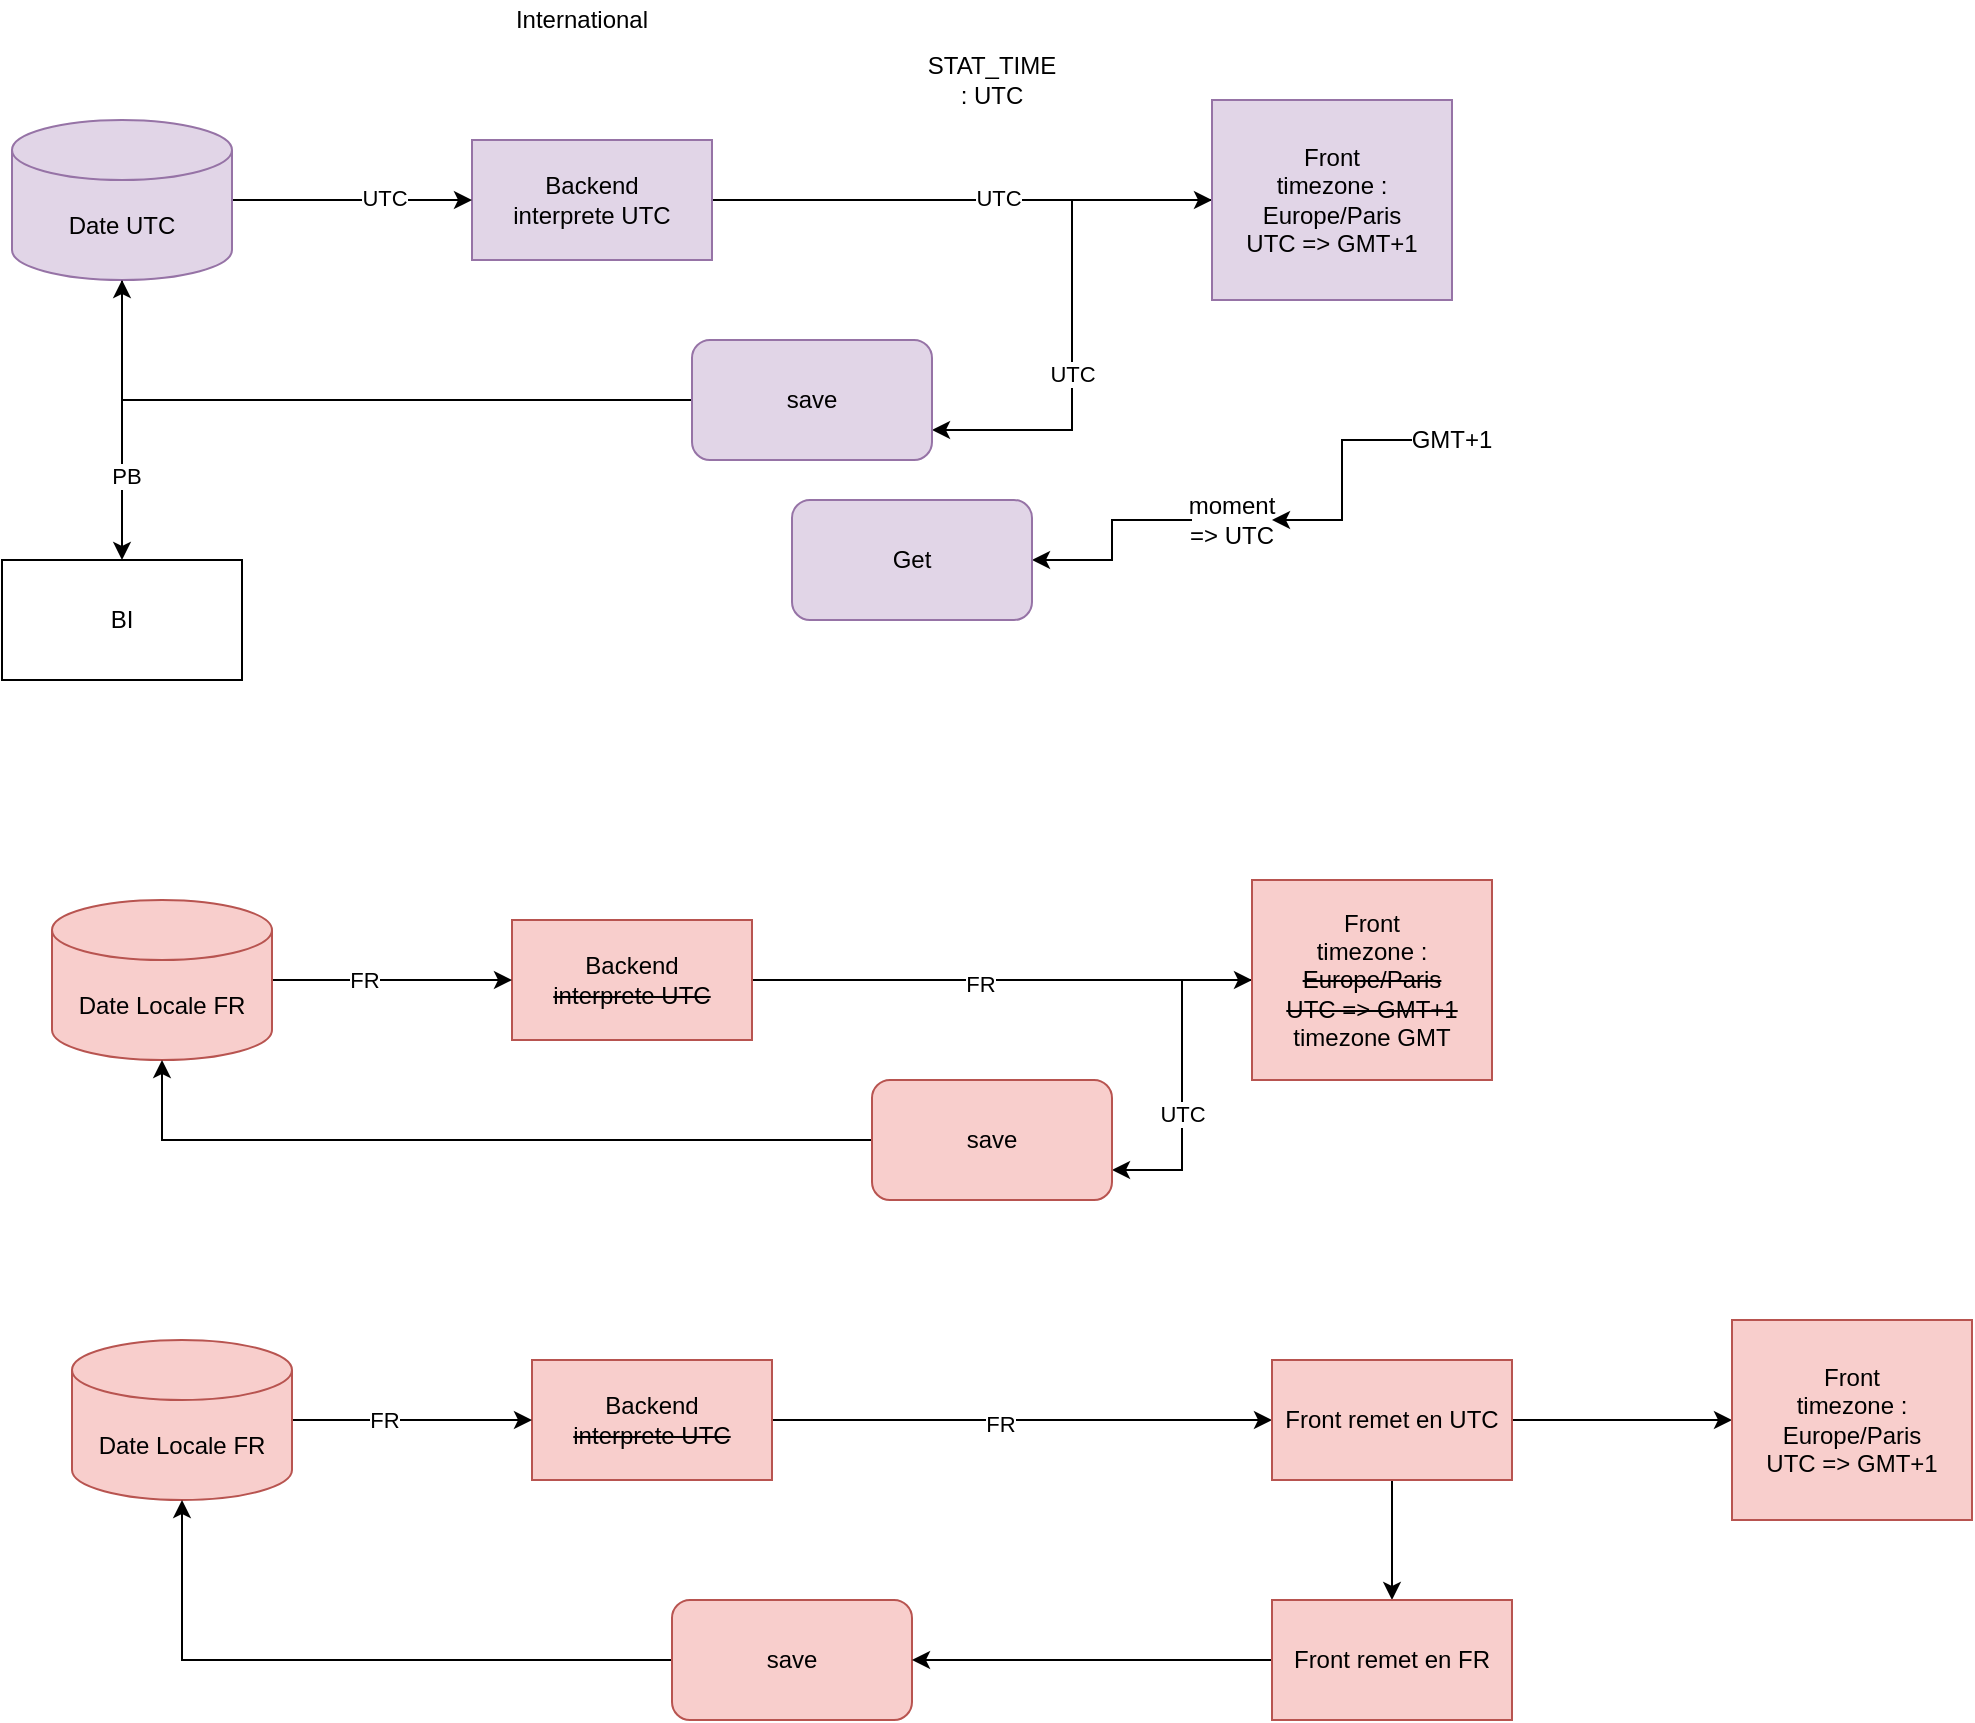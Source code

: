 <mxfile version="14.4.3" type="device" pages="2"><diagram id="I2Qub8pHJP6TL_-t5rS6" name="Page-1"><mxGraphModel dx="1024" dy="592" grid="1" gridSize="10" guides="1" tooltips="1" connect="1" arrows="1" fold="1" page="1" pageScale="1" pageWidth="1654" pageHeight="1169" math="0" shadow="0"><root><mxCell id="0"/><mxCell id="1" parent="0"/><mxCell id="7CfAK6CbeMH8ryjOY5bH-5" style="edgeStyle=orthogonalEdgeStyle;rounded=0;orthogonalLoop=1;jettySize=auto;html=1;" edge="1" parent="1" source="7CfAK6CbeMH8ryjOY5bH-1" target="7CfAK6CbeMH8ryjOY5bH-4"><mxGeometry relative="1" as="geometry"/></mxCell><mxCell id="7CfAK6CbeMH8ryjOY5bH-7" value="UTC" style="edgeLabel;html=1;align=center;verticalAlign=middle;resizable=0;points=[];" vertex="1" connectable="0" parent="7CfAK6CbeMH8ryjOY5bH-5"><mxGeometry x="0.145" y="1" relative="1" as="geometry"><mxPoint as="offset"/></mxGeometry></mxCell><mxCell id="7CfAK6CbeMH8ryjOY5bH-1" value="Backend&lt;br&gt;interprete UTC" style="rounded=0;whiteSpace=wrap;html=1;fillColor=#e1d5e7;strokeColor=#9673a6;" vertex="1" parent="1"><mxGeometry x="290" y="100" width="120" height="60" as="geometry"/></mxCell><mxCell id="7CfAK6CbeMH8ryjOY5bH-3" style="edgeStyle=orthogonalEdgeStyle;rounded=0;orthogonalLoop=1;jettySize=auto;html=1;" edge="1" parent="1" source="7CfAK6CbeMH8ryjOY5bH-2" target="7CfAK6CbeMH8ryjOY5bH-1"><mxGeometry relative="1" as="geometry"/></mxCell><mxCell id="7CfAK6CbeMH8ryjOY5bH-6" value="UTC" style="edgeLabel;html=1;align=center;verticalAlign=middle;resizable=0;points=[];" vertex="1" connectable="0" parent="7CfAK6CbeMH8ryjOY5bH-3"><mxGeometry x="0.257" y="1" relative="1" as="geometry"><mxPoint as="offset"/></mxGeometry></mxCell><mxCell id="7CfAK6CbeMH8ryjOY5bH-15" style="edgeStyle=orthogonalEdgeStyle;rounded=0;orthogonalLoop=1;jettySize=auto;html=1;" edge="1" parent="1" source="7CfAK6CbeMH8ryjOY5bH-2" target="7CfAK6CbeMH8ryjOY5bH-14"><mxGeometry relative="1" as="geometry"/></mxCell><mxCell id="7CfAK6CbeMH8ryjOY5bH-16" value="PB" style="edgeLabel;html=1;align=center;verticalAlign=middle;resizable=0;points=[];" vertex="1" connectable="0" parent="7CfAK6CbeMH8ryjOY5bH-15"><mxGeometry x="0.401" y="2" relative="1" as="geometry"><mxPoint as="offset"/></mxGeometry></mxCell><mxCell id="7CfAK6CbeMH8ryjOY5bH-2" value="Date UTC" style="shape=cylinder3;whiteSpace=wrap;html=1;boundedLbl=1;backgroundOutline=1;size=15;fillColor=#e1d5e7;strokeColor=#9673a6;" vertex="1" parent="1"><mxGeometry x="60" y="90" width="110" height="80" as="geometry"/></mxCell><mxCell id="7CfAK6CbeMH8ryjOY5bH-10" style="edgeStyle=orthogonalEdgeStyle;rounded=0;orthogonalLoop=1;jettySize=auto;html=1;entryX=1;entryY=0.75;entryDx=0;entryDy=0;" edge="1" parent="1" source="7CfAK6CbeMH8ryjOY5bH-4" target="7CfAK6CbeMH8ryjOY5bH-9"><mxGeometry relative="1" as="geometry"/></mxCell><mxCell id="7CfAK6CbeMH8ryjOY5bH-11" value="UTC" style="edgeLabel;html=1;align=center;verticalAlign=middle;resizable=0;points=[];" vertex="1" connectable="0" parent="7CfAK6CbeMH8ryjOY5bH-10"><mxGeometry x="0.232" relative="1" as="geometry"><mxPoint as="offset"/></mxGeometry></mxCell><mxCell id="7CfAK6CbeMH8ryjOY5bH-4" value="Front&lt;br&gt;timezone : Europe/Paris&lt;br&gt;UTC =&amp;gt; GMT+1" style="rounded=0;whiteSpace=wrap;html=1;fillColor=#e1d5e7;strokeColor=#9673a6;" vertex="1" parent="1"><mxGeometry x="660" y="80" width="120" height="100" as="geometry"/></mxCell><mxCell id="7CfAK6CbeMH8ryjOY5bH-12" style="edgeStyle=orthogonalEdgeStyle;rounded=0;orthogonalLoop=1;jettySize=auto;html=1;" edge="1" parent="1" source="7CfAK6CbeMH8ryjOY5bH-9" target="7CfAK6CbeMH8ryjOY5bH-2"><mxGeometry relative="1" as="geometry"/></mxCell><mxCell id="7CfAK6CbeMH8ryjOY5bH-9" value="save" style="rounded=1;whiteSpace=wrap;html=1;fillColor=#e1d5e7;strokeColor=#9673a6;" vertex="1" parent="1"><mxGeometry x="400" y="200" width="120" height="60" as="geometry"/></mxCell><mxCell id="7CfAK6CbeMH8ryjOY5bH-14" value="BI" style="rounded=0;whiteSpace=wrap;html=1;" vertex="1" parent="1"><mxGeometry x="55" y="310" width="120" height="60" as="geometry"/></mxCell><mxCell id="7CfAK6CbeMH8ryjOY5bH-17" value="International" style="text;html=1;strokeColor=none;fillColor=none;align=center;verticalAlign=middle;whiteSpace=wrap;rounded=0;" vertex="1" parent="1"><mxGeometry x="260" y="30" width="170" height="20" as="geometry"/></mxCell><mxCell id="7CfAK6CbeMH8ryjOY5bH-18" style="edgeStyle=orthogonalEdgeStyle;rounded=0;orthogonalLoop=1;jettySize=auto;html=1;" edge="1" parent="1" source="7CfAK6CbeMH8ryjOY5bH-20" target="7CfAK6CbeMH8ryjOY5bH-27"><mxGeometry relative="1" as="geometry"/></mxCell><mxCell id="7CfAK6CbeMH8ryjOY5bH-31" value="FR" style="edgeLabel;html=1;align=center;verticalAlign=middle;resizable=0;points=[];" vertex="1" connectable="0" parent="7CfAK6CbeMH8ryjOY5bH-18"><mxGeometry x="-0.094" y="-2" relative="1" as="geometry"><mxPoint as="offset"/></mxGeometry></mxCell><mxCell id="7CfAK6CbeMH8ryjOY5bH-20" value="Backend&lt;br&gt;&lt;strike&gt;interprete UTC&lt;/strike&gt;" style="rounded=0;whiteSpace=wrap;html=1;fillColor=#f8cecc;strokeColor=#b85450;" vertex="1" parent="1"><mxGeometry x="310" y="490" width="120" height="60" as="geometry"/></mxCell><mxCell id="7CfAK6CbeMH8ryjOY5bH-21" style="edgeStyle=orthogonalEdgeStyle;rounded=0;orthogonalLoop=1;jettySize=auto;html=1;" edge="1" parent="1" source="7CfAK6CbeMH8ryjOY5bH-24" target="7CfAK6CbeMH8ryjOY5bH-20"><mxGeometry relative="1" as="geometry"/></mxCell><mxCell id="7CfAK6CbeMH8ryjOY5bH-30" value="FR" style="edgeLabel;html=1;align=center;verticalAlign=middle;resizable=0;points=[];" vertex="1" connectable="0" parent="7CfAK6CbeMH8ryjOY5bH-21"><mxGeometry x="-0.23" relative="1" as="geometry"><mxPoint as="offset"/></mxGeometry></mxCell><mxCell id="7CfAK6CbeMH8ryjOY5bH-24" value="Date Locale FR" style="shape=cylinder3;whiteSpace=wrap;html=1;boundedLbl=1;backgroundOutline=1;size=15;fillColor=#f8cecc;strokeColor=#b85450;" vertex="1" parent="1"><mxGeometry x="80" y="480" width="110" height="80" as="geometry"/></mxCell><mxCell id="7CfAK6CbeMH8ryjOY5bH-25" style="edgeStyle=orthogonalEdgeStyle;rounded=0;orthogonalLoop=1;jettySize=auto;html=1;entryX=1;entryY=0.75;entryDx=0;entryDy=0;" edge="1" parent="1" source="7CfAK6CbeMH8ryjOY5bH-27" target="7CfAK6CbeMH8ryjOY5bH-29"><mxGeometry relative="1" as="geometry"/></mxCell><mxCell id="7CfAK6CbeMH8ryjOY5bH-26" value="UTC" style="edgeLabel;html=1;align=center;verticalAlign=middle;resizable=0;points=[];" vertex="1" connectable="0" parent="7CfAK6CbeMH8ryjOY5bH-25"><mxGeometry x="0.232" relative="1" as="geometry"><mxPoint as="offset"/></mxGeometry></mxCell><mxCell id="7CfAK6CbeMH8ryjOY5bH-27" value="Front&lt;br&gt;timezone : &lt;strike&gt;Europe/Paris&lt;/strike&gt;&lt;br&gt;&lt;strike&gt;UTC =&amp;gt; GMT+1&lt;/strike&gt;&lt;br&gt;timezone GMT" style="rounded=0;whiteSpace=wrap;html=1;fillColor=#f8cecc;strokeColor=#b85450;" vertex="1" parent="1"><mxGeometry x="680" y="470" width="120" height="100" as="geometry"/></mxCell><mxCell id="7CfAK6CbeMH8ryjOY5bH-28" style="edgeStyle=orthogonalEdgeStyle;rounded=0;orthogonalLoop=1;jettySize=auto;html=1;" edge="1" parent="1" source="7CfAK6CbeMH8ryjOY5bH-29" target="7CfAK6CbeMH8ryjOY5bH-24"><mxGeometry relative="1" as="geometry"/></mxCell><mxCell id="7CfAK6CbeMH8ryjOY5bH-29" value="save" style="rounded=1;whiteSpace=wrap;html=1;fillColor=#f8cecc;strokeColor=#b85450;" vertex="1" parent="1"><mxGeometry x="490" y="570" width="120" height="60" as="geometry"/></mxCell><mxCell id="7CfAK6CbeMH8ryjOY5bH-32" style="edgeStyle=orthogonalEdgeStyle;rounded=0;orthogonalLoop=1;jettySize=auto;html=1;" edge="1" parent="1" source="7CfAK6CbeMH8ryjOY5bH-34"><mxGeometry relative="1" as="geometry"><mxPoint x="690" y="740" as="targetPoint"/></mxGeometry></mxCell><mxCell id="7CfAK6CbeMH8ryjOY5bH-33" value="FR" style="edgeLabel;html=1;align=center;verticalAlign=middle;resizable=0;points=[];" vertex="1" connectable="0" parent="7CfAK6CbeMH8ryjOY5bH-32"><mxGeometry x="-0.094" y="-2" relative="1" as="geometry"><mxPoint as="offset"/></mxGeometry></mxCell><mxCell id="7CfAK6CbeMH8ryjOY5bH-34" value="Backend&lt;br&gt;&lt;strike&gt;interprete UTC&lt;/strike&gt;" style="rounded=0;whiteSpace=wrap;html=1;fillColor=#f8cecc;strokeColor=#b85450;" vertex="1" parent="1"><mxGeometry x="320" y="710" width="120" height="60" as="geometry"/></mxCell><mxCell id="7CfAK6CbeMH8ryjOY5bH-35" style="edgeStyle=orthogonalEdgeStyle;rounded=0;orthogonalLoop=1;jettySize=auto;html=1;" edge="1" parent="1" source="7CfAK6CbeMH8ryjOY5bH-37" target="7CfAK6CbeMH8ryjOY5bH-34"><mxGeometry relative="1" as="geometry"/></mxCell><mxCell id="7CfAK6CbeMH8ryjOY5bH-36" value="FR" style="edgeLabel;html=1;align=center;verticalAlign=middle;resizable=0;points=[];" vertex="1" connectable="0" parent="7CfAK6CbeMH8ryjOY5bH-35"><mxGeometry x="-0.23" relative="1" as="geometry"><mxPoint as="offset"/></mxGeometry></mxCell><mxCell id="7CfAK6CbeMH8ryjOY5bH-37" value="Date Locale FR" style="shape=cylinder3;whiteSpace=wrap;html=1;boundedLbl=1;backgroundOutline=1;size=15;fillColor=#f8cecc;strokeColor=#b85450;" vertex="1" parent="1"><mxGeometry x="90" y="700" width="110" height="80" as="geometry"/></mxCell><mxCell id="7CfAK6CbeMH8ryjOY5bH-41" style="edgeStyle=orthogonalEdgeStyle;rounded=0;orthogonalLoop=1;jettySize=auto;html=1;" edge="1" parent="1" source="7CfAK6CbeMH8ryjOY5bH-42" target="7CfAK6CbeMH8ryjOY5bH-37"><mxGeometry relative="1" as="geometry"/></mxCell><mxCell id="7CfAK6CbeMH8ryjOY5bH-42" value="save" style="rounded=1;whiteSpace=wrap;html=1;fillColor=#f8cecc;strokeColor=#b85450;" vertex="1" parent="1"><mxGeometry x="390" y="830" width="120" height="60" as="geometry"/></mxCell><mxCell id="7CfAK6CbeMH8ryjOY5bH-45" style="edgeStyle=orthogonalEdgeStyle;rounded=0;orthogonalLoop=1;jettySize=auto;html=1;entryX=0;entryY=0.5;entryDx=0;entryDy=0;" edge="1" parent="1" source="7CfAK6CbeMH8ryjOY5bH-43" target="7CfAK6CbeMH8ryjOY5bH-44"><mxGeometry relative="1" as="geometry"/></mxCell><mxCell id="7CfAK6CbeMH8ryjOY5bH-47" style="edgeStyle=orthogonalEdgeStyle;rounded=0;orthogonalLoop=1;jettySize=auto;html=1;entryX=0.5;entryY=0;entryDx=0;entryDy=0;" edge="1" parent="1" source="7CfAK6CbeMH8ryjOY5bH-43" target="7CfAK6CbeMH8ryjOY5bH-46"><mxGeometry relative="1" as="geometry"/></mxCell><mxCell id="7CfAK6CbeMH8ryjOY5bH-43" value="Front remet en UTC" style="rounded=0;whiteSpace=wrap;html=1;fillColor=#f8cecc;strokeColor=#b85450;" vertex="1" parent="1"><mxGeometry x="690" y="710" width="120" height="60" as="geometry"/></mxCell><mxCell id="7CfAK6CbeMH8ryjOY5bH-44" value="Front&lt;br&gt;timezone : Europe/Paris&lt;br&gt;UTC =&amp;gt; GMT+1&lt;br&gt;" style="rounded=0;whiteSpace=wrap;html=1;fillColor=#f8cecc;strokeColor=#b85450;" vertex="1" parent="1"><mxGeometry x="920" y="690" width="120" height="100" as="geometry"/></mxCell><mxCell id="7CfAK6CbeMH8ryjOY5bH-48" style="edgeStyle=orthogonalEdgeStyle;rounded=0;orthogonalLoop=1;jettySize=auto;html=1;entryX=1;entryY=0.5;entryDx=0;entryDy=0;" edge="1" parent="1" source="7CfAK6CbeMH8ryjOY5bH-46" target="7CfAK6CbeMH8ryjOY5bH-42"><mxGeometry relative="1" as="geometry"/></mxCell><mxCell id="7CfAK6CbeMH8ryjOY5bH-46" value="Front remet en FR" style="rounded=0;whiteSpace=wrap;html=1;fillColor=#f8cecc;strokeColor=#b85450;" vertex="1" parent="1"><mxGeometry x="690" y="830" width="120" height="60" as="geometry"/></mxCell><mxCell id="7CfAK6CbeMH8ryjOY5bH-49" value="STAT_TIME : UTC" style="text;html=1;strokeColor=none;fillColor=none;align=center;verticalAlign=middle;whiteSpace=wrap;rounded=0;" vertex="1" parent="1"><mxGeometry x="530" y="60" width="40" height="20" as="geometry"/></mxCell><mxCell id="7CfAK6CbeMH8ryjOY5bH-54" style="edgeStyle=orthogonalEdgeStyle;rounded=0;orthogonalLoop=1;jettySize=auto;html=1;" edge="1" parent="1" source="7CfAK6CbeMH8ryjOY5bH-50" target="7CfAK6CbeMH8ryjOY5bH-53"><mxGeometry relative="1" as="geometry"/></mxCell><mxCell id="7CfAK6CbeMH8ryjOY5bH-50" value="moment =&amp;gt; UTC" style="text;html=1;strokeColor=none;fillColor=none;align=center;verticalAlign=middle;whiteSpace=wrap;rounded=0;" vertex="1" parent="1"><mxGeometry x="650" y="280" width="40" height="20" as="geometry"/></mxCell><mxCell id="7CfAK6CbeMH8ryjOY5bH-52" style="edgeStyle=orthogonalEdgeStyle;rounded=0;orthogonalLoop=1;jettySize=auto;html=1;entryX=1;entryY=0.5;entryDx=0;entryDy=0;" edge="1" parent="1" source="7CfAK6CbeMH8ryjOY5bH-51" target="7CfAK6CbeMH8ryjOY5bH-50"><mxGeometry relative="1" as="geometry"/></mxCell><mxCell id="7CfAK6CbeMH8ryjOY5bH-51" value="GMT+1" style="text;html=1;strokeColor=none;fillColor=none;align=center;verticalAlign=middle;whiteSpace=wrap;rounded=0;" vertex="1" parent="1"><mxGeometry x="760" y="240" width="40" height="20" as="geometry"/></mxCell><mxCell id="7CfAK6CbeMH8ryjOY5bH-53" value="Get" style="rounded=1;whiteSpace=wrap;html=1;fillColor=#e1d5e7;strokeColor=#9673a6;" vertex="1" parent="1"><mxGeometry x="450" y="280" width="120" height="60" as="geometry"/></mxCell></root></mxGraphModel></diagram><diagram id="FIR3WsDoL4Gk7Z9AG7jg" name="Page-2"><mxGraphModel dx="1024" dy="592" grid="1" gridSize="10" guides="1" tooltips="1" connect="1" arrows="1" fold="1" page="1" pageScale="1" pageWidth="1654" pageHeight="1169" math="0" shadow="0"><root><mxCell id="Tsk2TNDsEKxfbThkroN--0"/><mxCell id="Tsk2TNDsEKxfbThkroN--1" parent="Tsk2TNDsEKxfbThkroN--0"/><mxCell id="Tsk2TNDsEKxfbThkroN--2" value="dto mixte&lt;br&gt;timeslot+appointement" style="rounded=0;whiteSpace=wrap;html=1;" vertex="1" parent="Tsk2TNDsEKxfbThkroN--1"><mxGeometry x="320" y="110" width="210" height="60" as="geometry"/></mxCell><mxCell id="Tsk2TNDsEKxfbThkroN--6" style="edgeStyle=orthogonalEdgeStyle;rounded=0;orthogonalLoop=1;jettySize=auto;html=1;entryX=1;entryY=0.5;entryDx=0;entryDy=0;" edge="1" parent="Tsk2TNDsEKxfbThkroN--1" source="Tsk2TNDsEKxfbThkroN--3" target="Tsk2TNDsEKxfbThkroN--4"><mxGeometry relative="1" as="geometry"/></mxCell><mxCell id="Tsk2TNDsEKxfbThkroN--7" style="edgeStyle=orthogonalEdgeStyle;rounded=0;orthogonalLoop=1;jettySize=auto;html=1;entryX=0;entryY=0.5;entryDx=0;entryDy=0;" edge="1" parent="Tsk2TNDsEKxfbThkroN--1" source="Tsk2TNDsEKxfbThkroN--3" target="Tsk2TNDsEKxfbThkroN--5"><mxGeometry relative="1" as="geometry"/></mxCell><mxCell id="Tsk2TNDsEKxfbThkroN--3" value="TT_AT&lt;br&gt;actif 0" style="rounded=0;whiteSpace=wrap;html=1;fillColor=#f5f5f5;strokeColor=#666666;fontColor=#333333;" vertex="1" parent="Tsk2TNDsEKxfbThkroN--1"><mxGeometry x="450" y="360" width="120" height="60" as="geometry"/></mxCell><mxCell id="Tsk2TNDsEKxfbThkroN--4" value="T" style="rounded=0;whiteSpace=wrap;html=1;" vertex="1" parent="Tsk2TNDsEKxfbThkroN--1"><mxGeometry x="200" y="240" width="120" height="60" as="geometry"/></mxCell><mxCell id="Tsk2TNDsEKxfbThkroN--11" style="edgeStyle=orthogonalEdgeStyle;rounded=0;orthogonalLoop=1;jettySize=auto;html=1;" edge="1" parent="Tsk2TNDsEKxfbThkroN--1" source="Tsk2TNDsEKxfbThkroN--5" target="Tsk2TNDsEKxfbThkroN--8"><mxGeometry relative="1" as="geometry"/></mxCell><mxCell id="Tsk2TNDsEKxfbThkroN--5" value="A" style="rounded=0;whiteSpace=wrap;html=1;" vertex="1" parent="Tsk2TNDsEKxfbThkroN--1"><mxGeometry x="660" y="240" width="120" height="60" as="geometry"/></mxCell><mxCell id="Tsk2TNDsEKxfbThkroN--12" style="edgeStyle=orthogonalEdgeStyle;rounded=0;orthogonalLoop=1;jettySize=auto;html=1;entryX=1;entryY=0;entryDx=0;entryDy=0;" edge="1" parent="Tsk2TNDsEKxfbThkroN--1" source="Tsk2TNDsEKxfbThkroN--8" target="Tsk2TNDsEKxfbThkroN--10"><mxGeometry relative="1" as="geometry"><Array as="points"><mxPoint x="510" y="330"/><mxPoint x="290" y="330"/></Array></mxGeometry></mxCell><mxCell id="Tsk2TNDsEKxfbThkroN--8" value="TT_AT&lt;br&gt;actif 1" style="rounded=0;whiteSpace=wrap;html=1;fillColor=#f5f5f5;strokeColor=#666666;fontColor=#333333;" vertex="1" parent="Tsk2TNDsEKxfbThkroN--1"><mxGeometry x="450" y="220" width="120" height="60" as="geometry"/></mxCell><mxCell id="Tsk2TNDsEKxfbThkroN--10" value="T" style="rounded=0;whiteSpace=wrap;html=1;" vertex="1" parent="Tsk2TNDsEKxfbThkroN--1"><mxGeometry x="170" y="420" width="120" height="60" as="geometry"/></mxCell></root></mxGraphModel></diagram></mxfile>